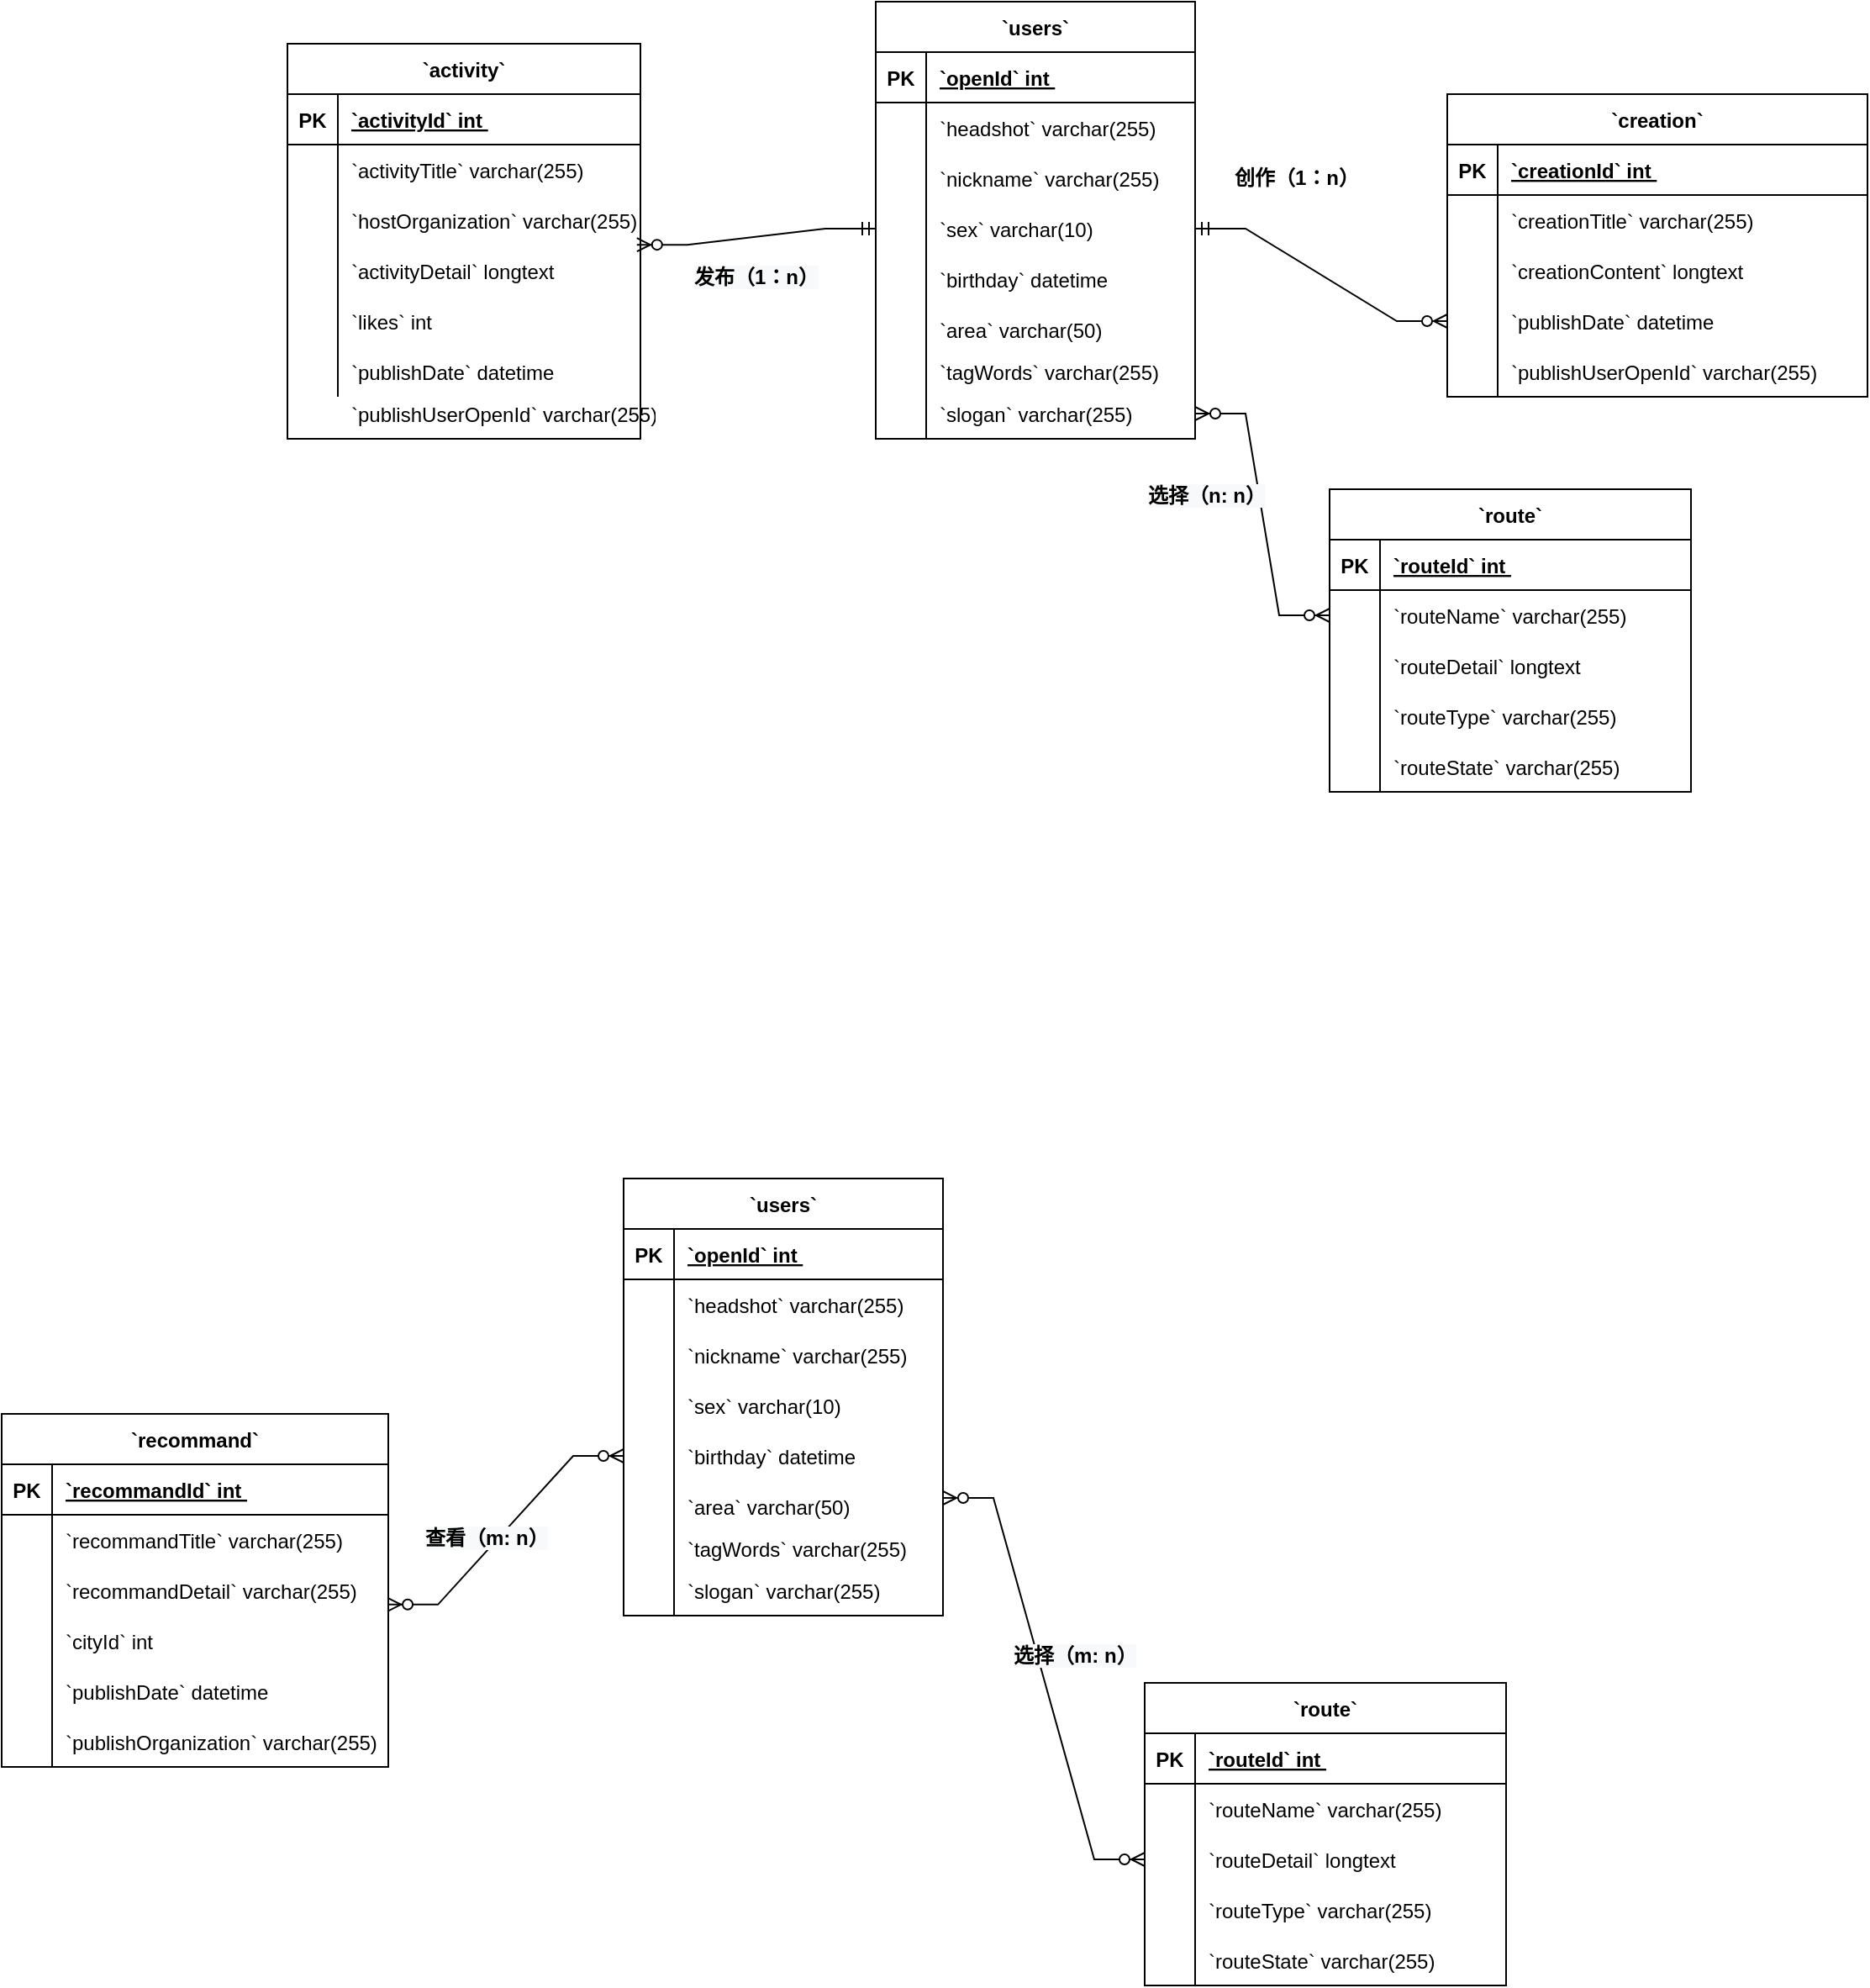 <mxfile version="20.5.1" type="github">
  <diagram id="R2lEEEUBdFMjLlhIrx00" name="Page-1">
    <mxGraphModel dx="2128" dy="579" grid="1" gridSize="10" guides="1" tooltips="1" connect="1" arrows="1" fold="1" page="1" pageScale="1" pageWidth="850" pageHeight="1100" math="0" shadow="0" extFonts="Permanent Marker^https://fonts.googleapis.com/css?family=Permanent+Marker">
      <root>
        <mxCell id="0" />
        <mxCell id="1" parent="0" />
        <mxCell id="EJQRQw9YelDtH3V-2thK-28" value="`users`" style="shape=table;startSize=30;container=1;collapsible=1;childLayout=tableLayout;fixedRows=1;rowLines=0;fontStyle=1;align=center;resizeLast=1;" parent="1" vertex="1">
          <mxGeometry x="90" y="200" width="190" height="260" as="geometry" />
        </mxCell>
        <mxCell id="EJQRQw9YelDtH3V-2thK-29" value="" style="shape=tableRow;horizontal=0;startSize=0;swimlaneHead=0;swimlaneBody=0;fillColor=none;collapsible=0;dropTarget=0;points=[[0,0.5],[1,0.5]];portConstraint=eastwest;top=0;left=0;right=0;bottom=1;" parent="EJQRQw9YelDtH3V-2thK-28" vertex="1">
          <mxGeometry y="30" width="190" height="30" as="geometry" />
        </mxCell>
        <mxCell id="EJQRQw9YelDtH3V-2thK-30" value="PK" style="shape=partialRectangle;overflow=hidden;connectable=0;fillColor=none;top=0;left=0;bottom=0;right=0;fontStyle=1;" parent="EJQRQw9YelDtH3V-2thK-29" vertex="1">
          <mxGeometry width="30" height="30" as="geometry">
            <mxRectangle width="30" height="30" as="alternateBounds" />
          </mxGeometry>
        </mxCell>
        <mxCell id="EJQRQw9YelDtH3V-2thK-31" value="`openId` int " style="shape=partialRectangle;overflow=hidden;connectable=0;fillColor=none;align=left;top=0;left=0;bottom=0;right=0;spacingLeft=6;fontStyle=5;" parent="EJQRQw9YelDtH3V-2thK-29" vertex="1">
          <mxGeometry x="30" width="160" height="30" as="geometry">
            <mxRectangle width="160" height="30" as="alternateBounds" />
          </mxGeometry>
        </mxCell>
        <mxCell id="EJQRQw9YelDtH3V-2thK-35" value="" style="shape=tableRow;horizontal=0;startSize=0;swimlaneHead=0;swimlaneBody=0;fillColor=none;collapsible=0;dropTarget=0;points=[[0,0.5],[1,0.5]];portConstraint=eastwest;top=0;left=0;right=0;bottom=0;" parent="EJQRQw9YelDtH3V-2thK-28" vertex="1">
          <mxGeometry y="60" width="190" height="30" as="geometry" />
        </mxCell>
        <mxCell id="EJQRQw9YelDtH3V-2thK-36" value="" style="shape=partialRectangle;overflow=hidden;connectable=0;fillColor=none;top=0;left=0;bottom=0;right=0;" parent="EJQRQw9YelDtH3V-2thK-35" vertex="1">
          <mxGeometry width="30" height="30" as="geometry">
            <mxRectangle width="30" height="30" as="alternateBounds" />
          </mxGeometry>
        </mxCell>
        <mxCell id="EJQRQw9YelDtH3V-2thK-37" value="`headshot` varchar(255) " style="shape=partialRectangle;overflow=hidden;connectable=0;fillColor=none;align=left;top=0;left=0;bottom=0;right=0;spacingLeft=6;" parent="EJQRQw9YelDtH3V-2thK-35" vertex="1">
          <mxGeometry x="30" width="160" height="30" as="geometry">
            <mxRectangle width="160" height="30" as="alternateBounds" />
          </mxGeometry>
        </mxCell>
        <mxCell id="EJQRQw9YelDtH3V-2thK-38" value="" style="shape=tableRow;horizontal=0;startSize=0;swimlaneHead=0;swimlaneBody=0;fillColor=none;collapsible=0;dropTarget=0;points=[[0,0.5],[1,0.5]];portConstraint=eastwest;top=0;left=0;right=0;bottom=0;" parent="EJQRQw9YelDtH3V-2thK-28" vertex="1">
          <mxGeometry y="90" width="190" height="30" as="geometry" />
        </mxCell>
        <mxCell id="EJQRQw9YelDtH3V-2thK-39" value="" style="shape=partialRectangle;overflow=hidden;connectable=0;fillColor=none;top=0;left=0;bottom=0;right=0;" parent="EJQRQw9YelDtH3V-2thK-38" vertex="1">
          <mxGeometry width="30" height="30" as="geometry">
            <mxRectangle width="30" height="30" as="alternateBounds" />
          </mxGeometry>
        </mxCell>
        <mxCell id="EJQRQw9YelDtH3V-2thK-40" value="`nickname` varchar(255) " style="shape=partialRectangle;overflow=hidden;connectable=0;fillColor=none;align=left;top=0;left=0;bottom=0;right=0;spacingLeft=6;" parent="EJQRQw9YelDtH3V-2thK-38" vertex="1">
          <mxGeometry x="30" width="160" height="30" as="geometry">
            <mxRectangle width="160" height="30" as="alternateBounds" />
          </mxGeometry>
        </mxCell>
        <mxCell id="EJQRQw9YelDtH3V-2thK-47" value="" style="shape=tableRow;horizontal=0;startSize=0;swimlaneHead=0;swimlaneBody=0;fillColor=none;collapsible=0;dropTarget=0;points=[[0,0.5],[1,0.5]];portConstraint=eastwest;top=0;left=0;right=0;bottom=0;" parent="EJQRQw9YelDtH3V-2thK-28" vertex="1">
          <mxGeometry y="120" width="190" height="30" as="geometry" />
        </mxCell>
        <mxCell id="EJQRQw9YelDtH3V-2thK-48" value="" style="shape=partialRectangle;overflow=hidden;connectable=0;fillColor=none;top=0;left=0;bottom=0;right=0;" parent="EJQRQw9YelDtH3V-2thK-47" vertex="1">
          <mxGeometry width="30" height="30" as="geometry">
            <mxRectangle width="30" height="30" as="alternateBounds" />
          </mxGeometry>
        </mxCell>
        <mxCell id="EJQRQw9YelDtH3V-2thK-49" value="`sex` varchar(10) " style="shape=partialRectangle;overflow=hidden;connectable=0;fillColor=none;align=left;top=0;left=0;bottom=0;right=0;spacingLeft=6;" parent="EJQRQw9YelDtH3V-2thK-47" vertex="1">
          <mxGeometry x="30" width="160" height="30" as="geometry">
            <mxRectangle width="160" height="30" as="alternateBounds" />
          </mxGeometry>
        </mxCell>
        <mxCell id="EJQRQw9YelDtH3V-2thK-53" value="" style="shape=tableRow;horizontal=0;startSize=0;swimlaneHead=0;swimlaneBody=0;fillColor=none;collapsible=0;dropTarget=0;points=[[0,0.5],[1,0.5]];portConstraint=eastwest;top=0;left=0;right=0;bottom=0;" parent="EJQRQw9YelDtH3V-2thK-28" vertex="1">
          <mxGeometry y="150" width="190" height="30" as="geometry" />
        </mxCell>
        <mxCell id="EJQRQw9YelDtH3V-2thK-54" value="" style="shape=partialRectangle;overflow=hidden;connectable=0;fillColor=none;top=0;left=0;bottom=0;right=0;" parent="EJQRQw9YelDtH3V-2thK-53" vertex="1">
          <mxGeometry width="30" height="30" as="geometry">
            <mxRectangle width="30" height="30" as="alternateBounds" />
          </mxGeometry>
        </mxCell>
        <mxCell id="EJQRQw9YelDtH3V-2thK-55" value="`birthday` datetime" style="shape=partialRectangle;overflow=hidden;connectable=0;fillColor=none;align=left;top=0;left=0;bottom=0;right=0;spacingLeft=6;" parent="EJQRQw9YelDtH3V-2thK-53" vertex="1">
          <mxGeometry x="30" width="160" height="30" as="geometry">
            <mxRectangle width="160" height="30" as="alternateBounds" />
          </mxGeometry>
        </mxCell>
        <mxCell id="EJQRQw9YelDtH3V-2thK-56" value="" style="shape=tableRow;horizontal=0;startSize=0;swimlaneHead=0;swimlaneBody=0;fillColor=none;collapsible=0;dropTarget=0;points=[[0,0.5],[1,0.5]];portConstraint=eastwest;top=0;left=0;right=0;bottom=0;" parent="EJQRQw9YelDtH3V-2thK-28" vertex="1">
          <mxGeometry y="180" width="190" height="30" as="geometry" />
        </mxCell>
        <mxCell id="EJQRQw9YelDtH3V-2thK-57" value="" style="shape=partialRectangle;overflow=hidden;connectable=0;fillColor=none;top=0;left=0;bottom=0;right=0;" parent="EJQRQw9YelDtH3V-2thK-56" vertex="1">
          <mxGeometry width="30" height="30" as="geometry">
            <mxRectangle width="30" height="30" as="alternateBounds" />
          </mxGeometry>
        </mxCell>
        <mxCell id="EJQRQw9YelDtH3V-2thK-58" value="`area` varchar(50) " style="shape=partialRectangle;overflow=hidden;connectable=0;fillColor=none;align=left;top=0;left=0;bottom=0;right=0;spacingLeft=6;" parent="EJQRQw9YelDtH3V-2thK-56" vertex="1">
          <mxGeometry x="30" width="160" height="30" as="geometry">
            <mxRectangle width="160" height="30" as="alternateBounds" />
          </mxGeometry>
        </mxCell>
        <mxCell id="EJQRQw9YelDtH3V-2thK-62" value="" style="shape=tableRow;horizontal=0;startSize=0;swimlaneHead=0;swimlaneBody=0;fillColor=none;collapsible=0;dropTarget=0;points=[[0,0.5],[1,0.5]];portConstraint=eastwest;top=0;left=0;right=0;bottom=0;" parent="EJQRQw9YelDtH3V-2thK-28" vertex="1">
          <mxGeometry y="210" width="190" height="20" as="geometry" />
        </mxCell>
        <mxCell id="EJQRQw9YelDtH3V-2thK-63" value="" style="shape=partialRectangle;overflow=hidden;connectable=0;fillColor=none;top=0;left=0;bottom=0;right=0;" parent="EJQRQw9YelDtH3V-2thK-62" vertex="1">
          <mxGeometry width="30" height="20" as="geometry">
            <mxRectangle width="30" height="20" as="alternateBounds" />
          </mxGeometry>
        </mxCell>
        <mxCell id="EJQRQw9YelDtH3V-2thK-64" value="`tagWords` varchar(255) " style="shape=partialRectangle;overflow=hidden;connectable=0;fillColor=none;align=left;top=0;left=0;bottom=0;right=0;spacingLeft=6;" parent="EJQRQw9YelDtH3V-2thK-62" vertex="1">
          <mxGeometry x="30" width="160" height="20" as="geometry">
            <mxRectangle width="160" height="20" as="alternateBounds" />
          </mxGeometry>
        </mxCell>
        <mxCell id="EJQRQw9YelDtH3V-2thK-65" value="" style="shape=tableRow;horizontal=0;startSize=0;swimlaneHead=0;swimlaneBody=0;fillColor=none;collapsible=0;dropTarget=0;points=[[0,0.5],[1,0.5]];portConstraint=eastwest;top=0;left=0;right=0;bottom=0;" parent="EJQRQw9YelDtH3V-2thK-28" vertex="1">
          <mxGeometry y="230" width="190" height="30" as="geometry" />
        </mxCell>
        <mxCell id="EJQRQw9YelDtH3V-2thK-66" value="" style="shape=partialRectangle;overflow=hidden;connectable=0;fillColor=none;top=0;left=0;bottom=0;right=0;" parent="EJQRQw9YelDtH3V-2thK-65" vertex="1">
          <mxGeometry width="30" height="30" as="geometry">
            <mxRectangle width="30" height="30" as="alternateBounds" />
          </mxGeometry>
        </mxCell>
        <mxCell id="EJQRQw9YelDtH3V-2thK-67" value="`slogan` varchar(255) " style="shape=partialRectangle;overflow=hidden;connectable=0;fillColor=none;align=left;top=0;left=0;bottom=0;right=0;spacingLeft=6;" parent="EJQRQw9YelDtH3V-2thK-65" vertex="1">
          <mxGeometry x="30" width="160" height="30" as="geometry">
            <mxRectangle width="160" height="30" as="alternateBounds" />
          </mxGeometry>
        </mxCell>
        <mxCell id="EJQRQw9YelDtH3V-2thK-80" value="`activity`" style="shape=table;startSize=30;container=1;collapsible=1;childLayout=tableLayout;fixedRows=1;rowLines=0;fontStyle=1;align=center;resizeLast=1;" parent="1" vertex="1">
          <mxGeometry x="-260" y="225" width="210" height="235" as="geometry" />
        </mxCell>
        <mxCell id="EJQRQw9YelDtH3V-2thK-81" value="" style="shape=tableRow;horizontal=0;startSize=0;swimlaneHead=0;swimlaneBody=0;fillColor=none;collapsible=0;dropTarget=0;points=[[0,0.5],[1,0.5]];portConstraint=eastwest;top=0;left=0;right=0;bottom=1;" parent="EJQRQw9YelDtH3V-2thK-80" vertex="1">
          <mxGeometry y="30" width="210" height="30" as="geometry" />
        </mxCell>
        <mxCell id="EJQRQw9YelDtH3V-2thK-82" value="PK" style="shape=partialRectangle;overflow=hidden;connectable=0;fillColor=none;top=0;left=0;bottom=0;right=0;fontStyle=1;" parent="EJQRQw9YelDtH3V-2thK-81" vertex="1">
          <mxGeometry width="30" height="30" as="geometry">
            <mxRectangle width="30" height="30" as="alternateBounds" />
          </mxGeometry>
        </mxCell>
        <mxCell id="EJQRQw9YelDtH3V-2thK-83" value="`activityId` int " style="shape=partialRectangle;overflow=hidden;connectable=0;fillColor=none;align=left;top=0;left=0;bottom=0;right=0;spacingLeft=6;fontStyle=5;" parent="EJQRQw9YelDtH3V-2thK-81" vertex="1">
          <mxGeometry x="30" width="180" height="30" as="geometry">
            <mxRectangle width="180" height="30" as="alternateBounds" />
          </mxGeometry>
        </mxCell>
        <mxCell id="EJQRQw9YelDtH3V-2thK-84" value="" style="shape=tableRow;horizontal=0;startSize=0;swimlaneHead=0;swimlaneBody=0;fillColor=none;collapsible=0;dropTarget=0;points=[[0,0.5],[1,0.5]];portConstraint=eastwest;top=0;left=0;right=0;bottom=0;" parent="EJQRQw9YelDtH3V-2thK-80" vertex="1">
          <mxGeometry y="60" width="210" height="30" as="geometry" />
        </mxCell>
        <mxCell id="EJQRQw9YelDtH3V-2thK-85" value="" style="shape=partialRectangle;overflow=hidden;connectable=0;fillColor=none;top=0;left=0;bottom=0;right=0;" parent="EJQRQw9YelDtH3V-2thK-84" vertex="1">
          <mxGeometry width="30" height="30" as="geometry">
            <mxRectangle width="30" height="30" as="alternateBounds" />
          </mxGeometry>
        </mxCell>
        <mxCell id="EJQRQw9YelDtH3V-2thK-86" value="`activityTitle` varchar(255) " style="shape=partialRectangle;overflow=hidden;connectable=0;fillColor=none;align=left;top=0;left=0;bottom=0;right=0;spacingLeft=6;" parent="EJQRQw9YelDtH3V-2thK-84" vertex="1">
          <mxGeometry x="30" width="180" height="30" as="geometry">
            <mxRectangle width="180" height="30" as="alternateBounds" />
          </mxGeometry>
        </mxCell>
        <mxCell id="EJQRQw9YelDtH3V-2thK-87" value="" style="shape=tableRow;horizontal=0;startSize=0;swimlaneHead=0;swimlaneBody=0;fillColor=none;collapsible=0;dropTarget=0;points=[[0,0.5],[1,0.5]];portConstraint=eastwest;top=0;left=0;right=0;bottom=0;" parent="EJQRQw9YelDtH3V-2thK-80" vertex="1">
          <mxGeometry y="90" width="210" height="30" as="geometry" />
        </mxCell>
        <mxCell id="EJQRQw9YelDtH3V-2thK-88" value="" style="shape=partialRectangle;overflow=hidden;connectable=0;fillColor=none;top=0;left=0;bottom=0;right=0;" parent="EJQRQw9YelDtH3V-2thK-87" vertex="1">
          <mxGeometry width="30" height="30" as="geometry">
            <mxRectangle width="30" height="30" as="alternateBounds" />
          </mxGeometry>
        </mxCell>
        <mxCell id="EJQRQw9YelDtH3V-2thK-89" value="`hostOrganization` varchar(255)  " style="shape=partialRectangle;overflow=hidden;connectable=0;fillColor=none;align=left;top=0;left=0;bottom=0;right=0;spacingLeft=6;" parent="EJQRQw9YelDtH3V-2thK-87" vertex="1">
          <mxGeometry x="30" width="180" height="30" as="geometry">
            <mxRectangle width="180" height="30" as="alternateBounds" />
          </mxGeometry>
        </mxCell>
        <mxCell id="EJQRQw9YelDtH3V-2thK-90" value="" style="shape=tableRow;horizontal=0;startSize=0;swimlaneHead=0;swimlaneBody=0;fillColor=none;collapsible=0;dropTarget=0;points=[[0,0.5],[1,0.5]];portConstraint=eastwest;top=0;left=0;right=0;bottom=0;" parent="EJQRQw9YelDtH3V-2thK-80" vertex="1">
          <mxGeometry y="120" width="210" height="30" as="geometry" />
        </mxCell>
        <mxCell id="EJQRQw9YelDtH3V-2thK-91" value="" style="shape=partialRectangle;overflow=hidden;connectable=0;fillColor=none;top=0;left=0;bottom=0;right=0;" parent="EJQRQw9YelDtH3V-2thK-90" vertex="1">
          <mxGeometry width="30" height="30" as="geometry">
            <mxRectangle width="30" height="30" as="alternateBounds" />
          </mxGeometry>
        </mxCell>
        <mxCell id="EJQRQw9YelDtH3V-2thK-92" value="`activityDetail` longtext " style="shape=partialRectangle;overflow=hidden;connectable=0;fillColor=none;align=left;top=0;left=0;bottom=0;right=0;spacingLeft=6;" parent="EJQRQw9YelDtH3V-2thK-90" vertex="1">
          <mxGeometry x="30" width="180" height="30" as="geometry">
            <mxRectangle width="180" height="30" as="alternateBounds" />
          </mxGeometry>
        </mxCell>
        <mxCell id="EJQRQw9YelDtH3V-2thK-93" value="" style="shape=tableRow;horizontal=0;startSize=0;swimlaneHead=0;swimlaneBody=0;fillColor=none;collapsible=0;dropTarget=0;points=[[0,0.5],[1,0.5]];portConstraint=eastwest;top=0;left=0;right=0;bottom=0;" parent="EJQRQw9YelDtH3V-2thK-80" vertex="1">
          <mxGeometry y="150" width="210" height="30" as="geometry" />
        </mxCell>
        <mxCell id="EJQRQw9YelDtH3V-2thK-94" value="" style="shape=partialRectangle;overflow=hidden;connectable=0;fillColor=none;top=0;left=0;bottom=0;right=0;" parent="EJQRQw9YelDtH3V-2thK-93" vertex="1">
          <mxGeometry width="30" height="30" as="geometry">
            <mxRectangle width="30" height="30" as="alternateBounds" />
          </mxGeometry>
        </mxCell>
        <mxCell id="EJQRQw9YelDtH3V-2thK-95" value="`likes` int " style="shape=partialRectangle;overflow=hidden;connectable=0;fillColor=none;align=left;top=0;left=0;bottom=0;right=0;spacingLeft=6;" parent="EJQRQw9YelDtH3V-2thK-93" vertex="1">
          <mxGeometry x="30" width="180" height="30" as="geometry">
            <mxRectangle width="180" height="30" as="alternateBounds" />
          </mxGeometry>
        </mxCell>
        <mxCell id="EJQRQw9YelDtH3V-2thK-96" value="" style="shape=tableRow;horizontal=0;startSize=0;swimlaneHead=0;swimlaneBody=0;fillColor=none;collapsible=0;dropTarget=0;points=[[0,0.5],[1,0.5]];portConstraint=eastwest;top=0;left=0;right=0;bottom=0;" parent="EJQRQw9YelDtH3V-2thK-80" vertex="1">
          <mxGeometry y="180" width="210" height="30" as="geometry" />
        </mxCell>
        <mxCell id="EJQRQw9YelDtH3V-2thK-97" value="" style="shape=partialRectangle;overflow=hidden;connectable=0;fillColor=none;top=0;left=0;bottom=0;right=0;" parent="EJQRQw9YelDtH3V-2thK-96" vertex="1">
          <mxGeometry width="30" height="30" as="geometry">
            <mxRectangle width="30" height="30" as="alternateBounds" />
          </mxGeometry>
        </mxCell>
        <mxCell id="EJQRQw9YelDtH3V-2thK-98" value="`publishDate` datetime " style="shape=partialRectangle;overflow=hidden;connectable=0;fillColor=none;align=left;top=0;left=0;bottom=0;right=0;spacingLeft=6;" parent="EJQRQw9YelDtH3V-2thK-96" vertex="1">
          <mxGeometry x="30" width="180" height="30" as="geometry">
            <mxRectangle width="180" height="30" as="alternateBounds" />
          </mxGeometry>
        </mxCell>
        <mxCell id="EJQRQw9YelDtH3V-2thK-109" value="`creation`" style="shape=table;startSize=30;container=1;collapsible=1;childLayout=tableLayout;fixedRows=1;rowLines=0;fontStyle=1;align=center;resizeLast=1;" parent="1" vertex="1">
          <mxGeometry x="430" y="255" width="250" height="180" as="geometry" />
        </mxCell>
        <mxCell id="EJQRQw9YelDtH3V-2thK-110" value="" style="shape=tableRow;horizontal=0;startSize=0;swimlaneHead=0;swimlaneBody=0;fillColor=none;collapsible=0;dropTarget=0;points=[[0,0.5],[1,0.5]];portConstraint=eastwest;top=0;left=0;right=0;bottom=1;" parent="EJQRQw9YelDtH3V-2thK-109" vertex="1">
          <mxGeometry y="30" width="250" height="30" as="geometry" />
        </mxCell>
        <mxCell id="EJQRQw9YelDtH3V-2thK-111" value="PK" style="shape=partialRectangle;overflow=hidden;connectable=0;fillColor=none;top=0;left=0;bottom=0;right=0;fontStyle=1;" parent="EJQRQw9YelDtH3V-2thK-110" vertex="1">
          <mxGeometry width="30" height="30" as="geometry">
            <mxRectangle width="30" height="30" as="alternateBounds" />
          </mxGeometry>
        </mxCell>
        <mxCell id="EJQRQw9YelDtH3V-2thK-112" value="`creationId` int " style="shape=partialRectangle;overflow=hidden;connectable=0;fillColor=none;align=left;top=0;left=0;bottom=0;right=0;spacingLeft=6;fontStyle=5;" parent="EJQRQw9YelDtH3V-2thK-110" vertex="1">
          <mxGeometry x="30" width="220" height="30" as="geometry">
            <mxRectangle width="220" height="30" as="alternateBounds" />
          </mxGeometry>
        </mxCell>
        <mxCell id="EJQRQw9YelDtH3V-2thK-113" value="" style="shape=tableRow;horizontal=0;startSize=0;swimlaneHead=0;swimlaneBody=0;fillColor=none;collapsible=0;dropTarget=0;points=[[0,0.5],[1,0.5]];portConstraint=eastwest;top=0;left=0;right=0;bottom=0;" parent="EJQRQw9YelDtH3V-2thK-109" vertex="1">
          <mxGeometry y="60" width="250" height="30" as="geometry" />
        </mxCell>
        <mxCell id="EJQRQw9YelDtH3V-2thK-114" value="" style="shape=partialRectangle;overflow=hidden;connectable=0;fillColor=none;top=0;left=0;bottom=0;right=0;" parent="EJQRQw9YelDtH3V-2thK-113" vertex="1">
          <mxGeometry width="30" height="30" as="geometry">
            <mxRectangle width="30" height="30" as="alternateBounds" />
          </mxGeometry>
        </mxCell>
        <mxCell id="EJQRQw9YelDtH3V-2thK-115" value="`creationTitle` varchar(255) " style="shape=partialRectangle;overflow=hidden;connectable=0;fillColor=none;align=left;top=0;left=0;bottom=0;right=0;spacingLeft=6;" parent="EJQRQw9YelDtH3V-2thK-113" vertex="1">
          <mxGeometry x="30" width="220" height="30" as="geometry">
            <mxRectangle width="220" height="30" as="alternateBounds" />
          </mxGeometry>
        </mxCell>
        <mxCell id="EJQRQw9YelDtH3V-2thK-116" value="" style="shape=tableRow;horizontal=0;startSize=0;swimlaneHead=0;swimlaneBody=0;fillColor=none;collapsible=0;dropTarget=0;points=[[0,0.5],[1,0.5]];portConstraint=eastwest;top=0;left=0;right=0;bottom=0;" parent="EJQRQw9YelDtH3V-2thK-109" vertex="1">
          <mxGeometry y="90" width="250" height="30" as="geometry" />
        </mxCell>
        <mxCell id="EJQRQw9YelDtH3V-2thK-117" value="" style="shape=partialRectangle;overflow=hidden;connectable=0;fillColor=none;top=0;left=0;bottom=0;right=0;" parent="EJQRQw9YelDtH3V-2thK-116" vertex="1">
          <mxGeometry width="30" height="30" as="geometry">
            <mxRectangle width="30" height="30" as="alternateBounds" />
          </mxGeometry>
        </mxCell>
        <mxCell id="EJQRQw9YelDtH3V-2thK-118" value="`creationContent` longtext " style="shape=partialRectangle;overflow=hidden;connectable=0;fillColor=none;align=left;top=0;left=0;bottom=0;right=0;spacingLeft=6;" parent="EJQRQw9YelDtH3V-2thK-116" vertex="1">
          <mxGeometry x="30" width="220" height="30" as="geometry">
            <mxRectangle width="220" height="30" as="alternateBounds" />
          </mxGeometry>
        </mxCell>
        <mxCell id="EJQRQw9YelDtH3V-2thK-119" value="" style="shape=tableRow;horizontal=0;startSize=0;swimlaneHead=0;swimlaneBody=0;fillColor=none;collapsible=0;dropTarget=0;points=[[0,0.5],[1,0.5]];portConstraint=eastwest;top=0;left=0;right=0;bottom=0;" parent="EJQRQw9YelDtH3V-2thK-109" vertex="1">
          <mxGeometry y="120" width="250" height="30" as="geometry" />
        </mxCell>
        <mxCell id="EJQRQw9YelDtH3V-2thK-120" value="" style="shape=partialRectangle;overflow=hidden;connectable=0;fillColor=none;top=0;left=0;bottom=0;right=0;" parent="EJQRQw9YelDtH3V-2thK-119" vertex="1">
          <mxGeometry width="30" height="30" as="geometry">
            <mxRectangle width="30" height="30" as="alternateBounds" />
          </mxGeometry>
        </mxCell>
        <mxCell id="EJQRQw9YelDtH3V-2thK-121" value="`publishDate` datetime " style="shape=partialRectangle;overflow=hidden;connectable=0;fillColor=none;align=left;top=0;left=0;bottom=0;right=0;spacingLeft=6;" parent="EJQRQw9YelDtH3V-2thK-119" vertex="1">
          <mxGeometry x="30" width="220" height="30" as="geometry">
            <mxRectangle width="220" height="30" as="alternateBounds" />
          </mxGeometry>
        </mxCell>
        <mxCell id="EJQRQw9YelDtH3V-2thK-122" value="" style="shape=tableRow;horizontal=0;startSize=0;swimlaneHead=0;swimlaneBody=0;fillColor=none;collapsible=0;dropTarget=0;points=[[0,0.5],[1,0.5]];portConstraint=eastwest;top=0;left=0;right=0;bottom=0;" parent="EJQRQw9YelDtH3V-2thK-109" vertex="1">
          <mxGeometry y="150" width="250" height="30" as="geometry" />
        </mxCell>
        <mxCell id="EJQRQw9YelDtH3V-2thK-123" value="" style="shape=partialRectangle;overflow=hidden;connectable=0;fillColor=none;top=0;left=0;bottom=0;right=0;" parent="EJQRQw9YelDtH3V-2thK-122" vertex="1">
          <mxGeometry width="30" height="30" as="geometry">
            <mxRectangle width="30" height="30" as="alternateBounds" />
          </mxGeometry>
        </mxCell>
        <mxCell id="EJQRQw9YelDtH3V-2thK-124" value="`publishUserOpenId` varchar(255) " style="shape=partialRectangle;overflow=hidden;connectable=0;fillColor=none;align=left;top=0;left=0;bottom=0;right=0;spacingLeft=6;" parent="EJQRQw9YelDtH3V-2thK-122" vertex="1">
          <mxGeometry x="30" width="220" height="30" as="geometry">
            <mxRectangle width="220" height="30" as="alternateBounds" />
          </mxGeometry>
        </mxCell>
        <mxCell id="EJQRQw9YelDtH3V-2thK-168" value="`route`" style="shape=table;startSize=30;container=1;collapsible=1;childLayout=tableLayout;fixedRows=1;rowLines=0;fontStyle=1;align=center;resizeLast=1;" parent="1" vertex="1">
          <mxGeometry x="360" y="490" width="215" height="180" as="geometry" />
        </mxCell>
        <mxCell id="EJQRQw9YelDtH3V-2thK-169" value="" style="shape=tableRow;horizontal=0;startSize=0;swimlaneHead=0;swimlaneBody=0;fillColor=none;collapsible=0;dropTarget=0;points=[[0,0.5],[1,0.5]];portConstraint=eastwest;top=0;left=0;right=0;bottom=1;" parent="EJQRQw9YelDtH3V-2thK-168" vertex="1">
          <mxGeometry y="30" width="215" height="30" as="geometry" />
        </mxCell>
        <mxCell id="EJQRQw9YelDtH3V-2thK-170" value="PK" style="shape=partialRectangle;overflow=hidden;connectable=0;fillColor=none;top=0;left=0;bottom=0;right=0;fontStyle=1;" parent="EJQRQw9YelDtH3V-2thK-169" vertex="1">
          <mxGeometry width="30" height="30" as="geometry">
            <mxRectangle width="30" height="30" as="alternateBounds" />
          </mxGeometry>
        </mxCell>
        <mxCell id="EJQRQw9YelDtH3V-2thK-171" value="`routeId` int " style="shape=partialRectangle;overflow=hidden;connectable=0;fillColor=none;align=left;top=0;left=0;bottom=0;right=0;spacingLeft=6;fontStyle=5;" parent="EJQRQw9YelDtH3V-2thK-169" vertex="1">
          <mxGeometry x="30" width="185" height="30" as="geometry">
            <mxRectangle width="185" height="30" as="alternateBounds" />
          </mxGeometry>
        </mxCell>
        <mxCell id="EJQRQw9YelDtH3V-2thK-172" value="" style="shape=tableRow;horizontal=0;startSize=0;swimlaneHead=0;swimlaneBody=0;fillColor=none;collapsible=0;dropTarget=0;points=[[0,0.5],[1,0.5]];portConstraint=eastwest;top=0;left=0;right=0;bottom=0;" parent="EJQRQw9YelDtH3V-2thK-168" vertex="1">
          <mxGeometry y="60" width="215" height="30" as="geometry" />
        </mxCell>
        <mxCell id="EJQRQw9YelDtH3V-2thK-173" value="" style="shape=partialRectangle;overflow=hidden;connectable=0;fillColor=none;top=0;left=0;bottom=0;right=0;" parent="EJQRQw9YelDtH3V-2thK-172" vertex="1">
          <mxGeometry width="30" height="30" as="geometry">
            <mxRectangle width="30" height="30" as="alternateBounds" />
          </mxGeometry>
        </mxCell>
        <mxCell id="EJQRQw9YelDtH3V-2thK-174" value="`routeName` varchar(255) " style="shape=partialRectangle;overflow=hidden;connectable=0;fillColor=none;align=left;top=0;left=0;bottom=0;right=0;spacingLeft=6;" parent="EJQRQw9YelDtH3V-2thK-172" vertex="1">
          <mxGeometry x="30" width="185" height="30" as="geometry">
            <mxRectangle width="185" height="30" as="alternateBounds" />
          </mxGeometry>
        </mxCell>
        <mxCell id="EJQRQw9YelDtH3V-2thK-175" value="" style="shape=tableRow;horizontal=0;startSize=0;swimlaneHead=0;swimlaneBody=0;fillColor=none;collapsible=0;dropTarget=0;points=[[0,0.5],[1,0.5]];portConstraint=eastwest;top=0;left=0;right=0;bottom=0;" parent="EJQRQw9YelDtH3V-2thK-168" vertex="1">
          <mxGeometry y="90" width="215" height="30" as="geometry" />
        </mxCell>
        <mxCell id="EJQRQw9YelDtH3V-2thK-176" value="" style="shape=partialRectangle;overflow=hidden;connectable=0;fillColor=none;top=0;left=0;bottom=0;right=0;" parent="EJQRQw9YelDtH3V-2thK-175" vertex="1">
          <mxGeometry width="30" height="30" as="geometry">
            <mxRectangle width="30" height="30" as="alternateBounds" />
          </mxGeometry>
        </mxCell>
        <mxCell id="EJQRQw9YelDtH3V-2thK-177" value="`routeDetail` longtext " style="shape=partialRectangle;overflow=hidden;connectable=0;fillColor=none;align=left;top=0;left=0;bottom=0;right=0;spacingLeft=6;" parent="EJQRQw9YelDtH3V-2thK-175" vertex="1">
          <mxGeometry x="30" width="185" height="30" as="geometry">
            <mxRectangle width="185" height="30" as="alternateBounds" />
          </mxGeometry>
        </mxCell>
        <mxCell id="EJQRQw9YelDtH3V-2thK-178" value="" style="shape=tableRow;horizontal=0;startSize=0;swimlaneHead=0;swimlaneBody=0;fillColor=none;collapsible=0;dropTarget=0;points=[[0,0.5],[1,0.5]];portConstraint=eastwest;top=0;left=0;right=0;bottom=0;" parent="EJQRQw9YelDtH3V-2thK-168" vertex="1">
          <mxGeometry y="120" width="215" height="30" as="geometry" />
        </mxCell>
        <mxCell id="EJQRQw9YelDtH3V-2thK-179" value="" style="shape=partialRectangle;overflow=hidden;connectable=0;fillColor=none;top=0;left=0;bottom=0;right=0;" parent="EJQRQw9YelDtH3V-2thK-178" vertex="1">
          <mxGeometry width="30" height="30" as="geometry">
            <mxRectangle width="30" height="30" as="alternateBounds" />
          </mxGeometry>
        </mxCell>
        <mxCell id="EJQRQw9YelDtH3V-2thK-180" value="`routeType` varchar(255) " style="shape=partialRectangle;overflow=hidden;connectable=0;fillColor=none;align=left;top=0;left=0;bottom=0;right=0;spacingLeft=6;" parent="EJQRQw9YelDtH3V-2thK-178" vertex="1">
          <mxGeometry x="30" width="185" height="30" as="geometry">
            <mxRectangle width="185" height="30" as="alternateBounds" />
          </mxGeometry>
        </mxCell>
        <mxCell id="EJQRQw9YelDtH3V-2thK-181" value="" style="shape=tableRow;horizontal=0;startSize=0;swimlaneHead=0;swimlaneBody=0;fillColor=none;collapsible=0;dropTarget=0;points=[[0,0.5],[1,0.5]];portConstraint=eastwest;top=0;left=0;right=0;bottom=0;" parent="EJQRQw9YelDtH3V-2thK-168" vertex="1">
          <mxGeometry y="150" width="215" height="30" as="geometry" />
        </mxCell>
        <mxCell id="EJQRQw9YelDtH3V-2thK-182" value="" style="shape=partialRectangle;overflow=hidden;connectable=0;fillColor=none;top=0;left=0;bottom=0;right=0;" parent="EJQRQw9YelDtH3V-2thK-181" vertex="1">
          <mxGeometry width="30" height="30" as="geometry">
            <mxRectangle width="30" height="30" as="alternateBounds" />
          </mxGeometry>
        </mxCell>
        <mxCell id="EJQRQw9YelDtH3V-2thK-183" value="`routeState` varchar(255) " style="shape=partialRectangle;overflow=hidden;connectable=0;fillColor=none;align=left;top=0;left=0;bottom=0;right=0;spacingLeft=6;" parent="EJQRQw9YelDtH3V-2thK-181" vertex="1">
          <mxGeometry x="30" width="185" height="30" as="geometry">
            <mxRectangle width="185" height="30" as="alternateBounds" />
          </mxGeometry>
        </mxCell>
        <mxCell id="5vhXJ_hUAI4i19bsjO4G-4" value="" style="edgeStyle=entityRelationEdgeStyle;fontSize=12;html=1;endArrow=ERzeroToMany;startArrow=ERmandOne;rounded=0;exitX=1;exitY=0.5;exitDx=0;exitDy=0;" parent="1" source="EJQRQw9YelDtH3V-2thK-47" edge="1">
          <mxGeometry width="100" height="100" relative="1" as="geometry">
            <mxPoint x="270" y="550" as="sourcePoint" />
            <mxPoint x="430" y="390" as="targetPoint" />
          </mxGeometry>
        </mxCell>
        <mxCell id="5vhXJ_hUAI4i19bsjO4G-8" value="" style="edgeStyle=entityRelationEdgeStyle;fontSize=12;html=1;endArrow=ERzeroToMany;startArrow=ERmandOne;rounded=0;exitX=0;exitY=0.5;exitDx=0;exitDy=0;entryX=0.99;entryY=-0.014;entryDx=0;entryDy=0;entryPerimeter=0;" parent="1" source="EJQRQw9YelDtH3V-2thK-47" target="EJQRQw9YelDtH3V-2thK-90" edge="1">
          <mxGeometry width="100" height="100" relative="1" as="geometry">
            <mxPoint x="40" y="540" as="sourcePoint" />
            <mxPoint x="140" y="440" as="targetPoint" />
          </mxGeometry>
        </mxCell>
        <mxCell id="5vhXJ_hUAI4i19bsjO4G-11" value="" style="edgeStyle=entityRelationEdgeStyle;fontSize=12;html=1;endArrow=ERzeroToMany;endFill=1;startArrow=ERzeroToMany;rounded=0;entryX=0;entryY=0.5;entryDx=0;entryDy=0;" parent="1" source="EJQRQw9YelDtH3V-2thK-65" target="EJQRQw9YelDtH3V-2thK-172" edge="1">
          <mxGeometry width="100" height="100" relative="1" as="geometry">
            <mxPoint x="40" y="540" as="sourcePoint" />
            <mxPoint x="510" y="550" as="targetPoint" />
          </mxGeometry>
        </mxCell>
        <mxCell id="5vhXJ_hUAI4i19bsjO4G-12" value="&lt;b&gt;创作（1：n）&lt;/b&gt;" style="text;html=1;resizable=0;autosize=1;align=center;verticalAlign=middle;points=[];fillColor=none;strokeColor=none;rounded=0;" parent="1" vertex="1">
          <mxGeometry x="290" y="290" width="100" height="30" as="geometry" />
        </mxCell>
        <mxCell id="5vhXJ_hUAI4i19bsjO4G-13" value="&lt;b style=&quot;color: rgb(0, 0, 0); font-family: Helvetica; font-size: 12px; font-style: normal; font-variant-ligatures: normal; font-variant-caps: normal; letter-spacing: normal; orphans: 2; text-align: center; text-indent: 0px; text-transform: none; widows: 2; word-spacing: 0px; -webkit-text-stroke-width: 0px; background-color: rgb(248, 249, 250); text-decoration-thickness: initial; text-decoration-style: initial; text-decoration-color: initial;&quot;&gt;发布（1：n）&lt;/b&gt;" style="text;whiteSpace=wrap;html=1;" parent="1" vertex="1">
          <mxGeometry x="-20" y="350" width="110" height="40" as="geometry" />
        </mxCell>
        <mxCell id="5vhXJ_hUAI4i19bsjO4G-14" value="&lt;b style=&quot;color: rgb(0, 0, 0); font-family: Helvetica; font-size: 12px; font-style: normal; font-variant-ligatures: normal; font-variant-caps: normal; letter-spacing: normal; orphans: 2; text-align: center; text-indent: 0px; text-transform: none; widows: 2; word-spacing: 0px; -webkit-text-stroke-width: 0px; background-color: rgb(248, 249, 250); text-decoration-thickness: initial; text-decoration-style: initial; text-decoration-color: initial;&quot;&gt;选择（n: n）&lt;/b&gt;" style="text;whiteSpace=wrap;html=1;" parent="1" vertex="1">
          <mxGeometry x="250" y="480" width="110" height="40" as="geometry" />
        </mxCell>
        <mxCell id="5vhXJ_hUAI4i19bsjO4G-15" value="" style="shape=tableRow;horizontal=0;startSize=0;swimlaneHead=0;swimlaneBody=0;fillColor=none;collapsible=0;dropTarget=0;points=[[0,0.5],[1,0.5]];portConstraint=eastwest;top=0;left=0;right=0;bottom=0;" parent="1" vertex="1">
          <mxGeometry x="-260" y="430" width="220" height="30" as="geometry" />
        </mxCell>
        <mxCell id="5vhXJ_hUAI4i19bsjO4G-16" value="" style="shape=partialRectangle;overflow=hidden;connectable=0;fillColor=none;top=0;left=0;bottom=0;right=0;" parent="5vhXJ_hUAI4i19bsjO4G-15" vertex="1">
          <mxGeometry width="30" height="30" as="geometry">
            <mxRectangle width="30" height="30" as="alternateBounds" />
          </mxGeometry>
        </mxCell>
        <mxCell id="5vhXJ_hUAI4i19bsjO4G-17" value="`publishUserOpenId` varchar(255) " style="shape=partialRectangle;overflow=hidden;connectable=0;fillColor=none;align=left;top=0;left=0;bottom=0;right=0;spacingLeft=6;" parent="5vhXJ_hUAI4i19bsjO4G-15" vertex="1">
          <mxGeometry x="30" width="190" height="30" as="geometry">
            <mxRectangle width="180" height="30" as="alternateBounds" />
          </mxGeometry>
        </mxCell>
        <mxCell id="VN13DPU1WQSSt-Xc4Pc9-1" value="`users`" style="shape=table;startSize=30;container=1;collapsible=1;childLayout=tableLayout;fixedRows=1;rowLines=0;fontStyle=1;align=center;resizeLast=1;" vertex="1" parent="1">
          <mxGeometry x="-60" y="900" width="190" height="260" as="geometry" />
        </mxCell>
        <mxCell id="VN13DPU1WQSSt-Xc4Pc9-2" value="" style="shape=tableRow;horizontal=0;startSize=0;swimlaneHead=0;swimlaneBody=0;fillColor=none;collapsible=0;dropTarget=0;points=[[0,0.5],[1,0.5]];portConstraint=eastwest;top=0;left=0;right=0;bottom=1;" vertex="1" parent="VN13DPU1WQSSt-Xc4Pc9-1">
          <mxGeometry y="30" width="190" height="30" as="geometry" />
        </mxCell>
        <mxCell id="VN13DPU1WQSSt-Xc4Pc9-3" value="PK" style="shape=partialRectangle;overflow=hidden;connectable=0;fillColor=none;top=0;left=0;bottom=0;right=0;fontStyle=1;" vertex="1" parent="VN13DPU1WQSSt-Xc4Pc9-2">
          <mxGeometry width="30" height="30" as="geometry">
            <mxRectangle width="30" height="30" as="alternateBounds" />
          </mxGeometry>
        </mxCell>
        <mxCell id="VN13DPU1WQSSt-Xc4Pc9-4" value="`openId` int " style="shape=partialRectangle;overflow=hidden;connectable=0;fillColor=none;align=left;top=0;left=0;bottom=0;right=0;spacingLeft=6;fontStyle=5;" vertex="1" parent="VN13DPU1WQSSt-Xc4Pc9-2">
          <mxGeometry x="30" width="160" height="30" as="geometry">
            <mxRectangle width="160" height="30" as="alternateBounds" />
          </mxGeometry>
        </mxCell>
        <mxCell id="VN13DPU1WQSSt-Xc4Pc9-5" value="" style="shape=tableRow;horizontal=0;startSize=0;swimlaneHead=0;swimlaneBody=0;fillColor=none;collapsible=0;dropTarget=0;points=[[0,0.5],[1,0.5]];portConstraint=eastwest;top=0;left=0;right=0;bottom=0;" vertex="1" parent="VN13DPU1WQSSt-Xc4Pc9-1">
          <mxGeometry y="60" width="190" height="30" as="geometry" />
        </mxCell>
        <mxCell id="VN13DPU1WQSSt-Xc4Pc9-6" value="" style="shape=partialRectangle;overflow=hidden;connectable=0;fillColor=none;top=0;left=0;bottom=0;right=0;" vertex="1" parent="VN13DPU1WQSSt-Xc4Pc9-5">
          <mxGeometry width="30" height="30" as="geometry">
            <mxRectangle width="30" height="30" as="alternateBounds" />
          </mxGeometry>
        </mxCell>
        <mxCell id="VN13DPU1WQSSt-Xc4Pc9-7" value="`headshot` varchar(255) " style="shape=partialRectangle;overflow=hidden;connectable=0;fillColor=none;align=left;top=0;left=0;bottom=0;right=0;spacingLeft=6;" vertex="1" parent="VN13DPU1WQSSt-Xc4Pc9-5">
          <mxGeometry x="30" width="160" height="30" as="geometry">
            <mxRectangle width="160" height="30" as="alternateBounds" />
          </mxGeometry>
        </mxCell>
        <mxCell id="VN13DPU1WQSSt-Xc4Pc9-8" value="" style="shape=tableRow;horizontal=0;startSize=0;swimlaneHead=0;swimlaneBody=0;fillColor=none;collapsible=0;dropTarget=0;points=[[0,0.5],[1,0.5]];portConstraint=eastwest;top=0;left=0;right=0;bottom=0;" vertex="1" parent="VN13DPU1WQSSt-Xc4Pc9-1">
          <mxGeometry y="90" width="190" height="30" as="geometry" />
        </mxCell>
        <mxCell id="VN13DPU1WQSSt-Xc4Pc9-9" value="" style="shape=partialRectangle;overflow=hidden;connectable=0;fillColor=none;top=0;left=0;bottom=0;right=0;" vertex="1" parent="VN13DPU1WQSSt-Xc4Pc9-8">
          <mxGeometry width="30" height="30" as="geometry">
            <mxRectangle width="30" height="30" as="alternateBounds" />
          </mxGeometry>
        </mxCell>
        <mxCell id="VN13DPU1WQSSt-Xc4Pc9-10" value="`nickname` varchar(255) " style="shape=partialRectangle;overflow=hidden;connectable=0;fillColor=none;align=left;top=0;left=0;bottom=0;right=0;spacingLeft=6;" vertex="1" parent="VN13DPU1WQSSt-Xc4Pc9-8">
          <mxGeometry x="30" width="160" height="30" as="geometry">
            <mxRectangle width="160" height="30" as="alternateBounds" />
          </mxGeometry>
        </mxCell>
        <mxCell id="VN13DPU1WQSSt-Xc4Pc9-11" value="" style="shape=tableRow;horizontal=0;startSize=0;swimlaneHead=0;swimlaneBody=0;fillColor=none;collapsible=0;dropTarget=0;points=[[0,0.5],[1,0.5]];portConstraint=eastwest;top=0;left=0;right=0;bottom=0;" vertex="1" parent="VN13DPU1WQSSt-Xc4Pc9-1">
          <mxGeometry y="120" width="190" height="30" as="geometry" />
        </mxCell>
        <mxCell id="VN13DPU1WQSSt-Xc4Pc9-12" value="" style="shape=partialRectangle;overflow=hidden;connectable=0;fillColor=none;top=0;left=0;bottom=0;right=0;" vertex="1" parent="VN13DPU1WQSSt-Xc4Pc9-11">
          <mxGeometry width="30" height="30" as="geometry">
            <mxRectangle width="30" height="30" as="alternateBounds" />
          </mxGeometry>
        </mxCell>
        <mxCell id="VN13DPU1WQSSt-Xc4Pc9-13" value="`sex` varchar(10) " style="shape=partialRectangle;overflow=hidden;connectable=0;fillColor=none;align=left;top=0;left=0;bottom=0;right=0;spacingLeft=6;" vertex="1" parent="VN13DPU1WQSSt-Xc4Pc9-11">
          <mxGeometry x="30" width="160" height="30" as="geometry">
            <mxRectangle width="160" height="30" as="alternateBounds" />
          </mxGeometry>
        </mxCell>
        <mxCell id="VN13DPU1WQSSt-Xc4Pc9-14" value="" style="shape=tableRow;horizontal=0;startSize=0;swimlaneHead=0;swimlaneBody=0;fillColor=none;collapsible=0;dropTarget=0;points=[[0,0.5],[1,0.5]];portConstraint=eastwest;top=0;left=0;right=0;bottom=0;" vertex="1" parent="VN13DPU1WQSSt-Xc4Pc9-1">
          <mxGeometry y="150" width="190" height="30" as="geometry" />
        </mxCell>
        <mxCell id="VN13DPU1WQSSt-Xc4Pc9-15" value="" style="shape=partialRectangle;overflow=hidden;connectable=0;fillColor=none;top=0;left=0;bottom=0;right=0;" vertex="1" parent="VN13DPU1WQSSt-Xc4Pc9-14">
          <mxGeometry width="30" height="30" as="geometry">
            <mxRectangle width="30" height="30" as="alternateBounds" />
          </mxGeometry>
        </mxCell>
        <mxCell id="VN13DPU1WQSSt-Xc4Pc9-16" value="`birthday` datetime" style="shape=partialRectangle;overflow=hidden;connectable=0;fillColor=none;align=left;top=0;left=0;bottom=0;right=0;spacingLeft=6;" vertex="1" parent="VN13DPU1WQSSt-Xc4Pc9-14">
          <mxGeometry x="30" width="160" height="30" as="geometry">
            <mxRectangle width="160" height="30" as="alternateBounds" />
          </mxGeometry>
        </mxCell>
        <mxCell id="VN13DPU1WQSSt-Xc4Pc9-17" value="" style="shape=tableRow;horizontal=0;startSize=0;swimlaneHead=0;swimlaneBody=0;fillColor=none;collapsible=0;dropTarget=0;points=[[0,0.5],[1,0.5]];portConstraint=eastwest;top=0;left=0;right=0;bottom=0;" vertex="1" parent="VN13DPU1WQSSt-Xc4Pc9-1">
          <mxGeometry y="180" width="190" height="30" as="geometry" />
        </mxCell>
        <mxCell id="VN13DPU1WQSSt-Xc4Pc9-18" value="" style="shape=partialRectangle;overflow=hidden;connectable=0;fillColor=none;top=0;left=0;bottom=0;right=0;" vertex="1" parent="VN13DPU1WQSSt-Xc4Pc9-17">
          <mxGeometry width="30" height="30" as="geometry">
            <mxRectangle width="30" height="30" as="alternateBounds" />
          </mxGeometry>
        </mxCell>
        <mxCell id="VN13DPU1WQSSt-Xc4Pc9-19" value="`area` varchar(50) " style="shape=partialRectangle;overflow=hidden;connectable=0;fillColor=none;align=left;top=0;left=0;bottom=0;right=0;spacingLeft=6;" vertex="1" parent="VN13DPU1WQSSt-Xc4Pc9-17">
          <mxGeometry x="30" width="160" height="30" as="geometry">
            <mxRectangle width="160" height="30" as="alternateBounds" />
          </mxGeometry>
        </mxCell>
        <mxCell id="VN13DPU1WQSSt-Xc4Pc9-20" value="" style="shape=tableRow;horizontal=0;startSize=0;swimlaneHead=0;swimlaneBody=0;fillColor=none;collapsible=0;dropTarget=0;points=[[0,0.5],[1,0.5]];portConstraint=eastwest;top=0;left=0;right=0;bottom=0;" vertex="1" parent="VN13DPU1WQSSt-Xc4Pc9-1">
          <mxGeometry y="210" width="190" height="20" as="geometry" />
        </mxCell>
        <mxCell id="VN13DPU1WQSSt-Xc4Pc9-21" value="" style="shape=partialRectangle;overflow=hidden;connectable=0;fillColor=none;top=0;left=0;bottom=0;right=0;" vertex="1" parent="VN13DPU1WQSSt-Xc4Pc9-20">
          <mxGeometry width="30" height="20" as="geometry">
            <mxRectangle width="30" height="20" as="alternateBounds" />
          </mxGeometry>
        </mxCell>
        <mxCell id="VN13DPU1WQSSt-Xc4Pc9-22" value="`tagWords` varchar(255) " style="shape=partialRectangle;overflow=hidden;connectable=0;fillColor=none;align=left;top=0;left=0;bottom=0;right=0;spacingLeft=6;" vertex="1" parent="VN13DPU1WQSSt-Xc4Pc9-20">
          <mxGeometry x="30" width="160" height="20" as="geometry">
            <mxRectangle width="160" height="20" as="alternateBounds" />
          </mxGeometry>
        </mxCell>
        <mxCell id="VN13DPU1WQSSt-Xc4Pc9-23" value="" style="shape=tableRow;horizontal=0;startSize=0;swimlaneHead=0;swimlaneBody=0;fillColor=none;collapsible=0;dropTarget=0;points=[[0,0.5],[1,0.5]];portConstraint=eastwest;top=0;left=0;right=0;bottom=0;" vertex="1" parent="VN13DPU1WQSSt-Xc4Pc9-1">
          <mxGeometry y="230" width="190" height="30" as="geometry" />
        </mxCell>
        <mxCell id="VN13DPU1WQSSt-Xc4Pc9-24" value="" style="shape=partialRectangle;overflow=hidden;connectable=0;fillColor=none;top=0;left=0;bottom=0;right=0;" vertex="1" parent="VN13DPU1WQSSt-Xc4Pc9-23">
          <mxGeometry width="30" height="30" as="geometry">
            <mxRectangle width="30" height="30" as="alternateBounds" />
          </mxGeometry>
        </mxCell>
        <mxCell id="VN13DPU1WQSSt-Xc4Pc9-25" value="`slogan` varchar(255) " style="shape=partialRectangle;overflow=hidden;connectable=0;fillColor=none;align=left;top=0;left=0;bottom=0;right=0;spacingLeft=6;" vertex="1" parent="VN13DPU1WQSSt-Xc4Pc9-23">
          <mxGeometry x="30" width="160" height="30" as="geometry">
            <mxRectangle width="160" height="30" as="alternateBounds" />
          </mxGeometry>
        </mxCell>
        <mxCell id="VN13DPU1WQSSt-Xc4Pc9-26" value="`route`" style="shape=table;startSize=30;container=1;collapsible=1;childLayout=tableLayout;fixedRows=1;rowLines=0;fontStyle=1;align=center;resizeLast=1;" vertex="1" parent="1">
          <mxGeometry x="250" y="1200" width="215" height="180" as="geometry" />
        </mxCell>
        <mxCell id="VN13DPU1WQSSt-Xc4Pc9-27" value="" style="shape=tableRow;horizontal=0;startSize=0;swimlaneHead=0;swimlaneBody=0;fillColor=none;collapsible=0;dropTarget=0;points=[[0,0.5],[1,0.5]];portConstraint=eastwest;top=0;left=0;right=0;bottom=1;" vertex="1" parent="VN13DPU1WQSSt-Xc4Pc9-26">
          <mxGeometry y="30" width="215" height="30" as="geometry" />
        </mxCell>
        <mxCell id="VN13DPU1WQSSt-Xc4Pc9-28" value="PK" style="shape=partialRectangle;overflow=hidden;connectable=0;fillColor=none;top=0;left=0;bottom=0;right=0;fontStyle=1;" vertex="1" parent="VN13DPU1WQSSt-Xc4Pc9-27">
          <mxGeometry width="30" height="30" as="geometry">
            <mxRectangle width="30" height="30" as="alternateBounds" />
          </mxGeometry>
        </mxCell>
        <mxCell id="VN13DPU1WQSSt-Xc4Pc9-29" value="`routeId` int " style="shape=partialRectangle;overflow=hidden;connectable=0;fillColor=none;align=left;top=0;left=0;bottom=0;right=0;spacingLeft=6;fontStyle=5;" vertex="1" parent="VN13DPU1WQSSt-Xc4Pc9-27">
          <mxGeometry x="30" width="185" height="30" as="geometry">
            <mxRectangle width="185" height="30" as="alternateBounds" />
          </mxGeometry>
        </mxCell>
        <mxCell id="VN13DPU1WQSSt-Xc4Pc9-30" value="" style="shape=tableRow;horizontal=0;startSize=0;swimlaneHead=0;swimlaneBody=0;fillColor=none;collapsible=0;dropTarget=0;points=[[0,0.5],[1,0.5]];portConstraint=eastwest;top=0;left=0;right=0;bottom=0;" vertex="1" parent="VN13DPU1WQSSt-Xc4Pc9-26">
          <mxGeometry y="60" width="215" height="30" as="geometry" />
        </mxCell>
        <mxCell id="VN13DPU1WQSSt-Xc4Pc9-31" value="" style="shape=partialRectangle;overflow=hidden;connectable=0;fillColor=none;top=0;left=0;bottom=0;right=0;" vertex="1" parent="VN13DPU1WQSSt-Xc4Pc9-30">
          <mxGeometry width="30" height="30" as="geometry">
            <mxRectangle width="30" height="30" as="alternateBounds" />
          </mxGeometry>
        </mxCell>
        <mxCell id="VN13DPU1WQSSt-Xc4Pc9-32" value="`routeName` varchar(255) " style="shape=partialRectangle;overflow=hidden;connectable=0;fillColor=none;align=left;top=0;left=0;bottom=0;right=0;spacingLeft=6;" vertex="1" parent="VN13DPU1WQSSt-Xc4Pc9-30">
          <mxGeometry x="30" width="185" height="30" as="geometry">
            <mxRectangle width="185" height="30" as="alternateBounds" />
          </mxGeometry>
        </mxCell>
        <mxCell id="VN13DPU1WQSSt-Xc4Pc9-33" value="" style="shape=tableRow;horizontal=0;startSize=0;swimlaneHead=0;swimlaneBody=0;fillColor=none;collapsible=0;dropTarget=0;points=[[0,0.5],[1,0.5]];portConstraint=eastwest;top=0;left=0;right=0;bottom=0;" vertex="1" parent="VN13DPU1WQSSt-Xc4Pc9-26">
          <mxGeometry y="90" width="215" height="30" as="geometry" />
        </mxCell>
        <mxCell id="VN13DPU1WQSSt-Xc4Pc9-34" value="" style="shape=partialRectangle;overflow=hidden;connectable=0;fillColor=none;top=0;left=0;bottom=0;right=0;" vertex="1" parent="VN13DPU1WQSSt-Xc4Pc9-33">
          <mxGeometry width="30" height="30" as="geometry">
            <mxRectangle width="30" height="30" as="alternateBounds" />
          </mxGeometry>
        </mxCell>
        <mxCell id="VN13DPU1WQSSt-Xc4Pc9-35" value="`routeDetail` longtext " style="shape=partialRectangle;overflow=hidden;connectable=0;fillColor=none;align=left;top=0;left=0;bottom=0;right=0;spacingLeft=6;" vertex="1" parent="VN13DPU1WQSSt-Xc4Pc9-33">
          <mxGeometry x="30" width="185" height="30" as="geometry">
            <mxRectangle width="185" height="30" as="alternateBounds" />
          </mxGeometry>
        </mxCell>
        <mxCell id="VN13DPU1WQSSt-Xc4Pc9-36" value="" style="shape=tableRow;horizontal=0;startSize=0;swimlaneHead=0;swimlaneBody=0;fillColor=none;collapsible=0;dropTarget=0;points=[[0,0.5],[1,0.5]];portConstraint=eastwest;top=0;left=0;right=0;bottom=0;" vertex="1" parent="VN13DPU1WQSSt-Xc4Pc9-26">
          <mxGeometry y="120" width="215" height="30" as="geometry" />
        </mxCell>
        <mxCell id="VN13DPU1WQSSt-Xc4Pc9-37" value="" style="shape=partialRectangle;overflow=hidden;connectable=0;fillColor=none;top=0;left=0;bottom=0;right=0;" vertex="1" parent="VN13DPU1WQSSt-Xc4Pc9-36">
          <mxGeometry width="30" height="30" as="geometry">
            <mxRectangle width="30" height="30" as="alternateBounds" />
          </mxGeometry>
        </mxCell>
        <mxCell id="VN13DPU1WQSSt-Xc4Pc9-38" value="`routeType` varchar(255) " style="shape=partialRectangle;overflow=hidden;connectable=0;fillColor=none;align=left;top=0;left=0;bottom=0;right=0;spacingLeft=6;" vertex="1" parent="VN13DPU1WQSSt-Xc4Pc9-36">
          <mxGeometry x="30" width="185" height="30" as="geometry">
            <mxRectangle width="185" height="30" as="alternateBounds" />
          </mxGeometry>
        </mxCell>
        <mxCell id="VN13DPU1WQSSt-Xc4Pc9-39" value="" style="shape=tableRow;horizontal=0;startSize=0;swimlaneHead=0;swimlaneBody=0;fillColor=none;collapsible=0;dropTarget=0;points=[[0,0.5],[1,0.5]];portConstraint=eastwest;top=0;left=0;right=0;bottom=0;" vertex="1" parent="VN13DPU1WQSSt-Xc4Pc9-26">
          <mxGeometry y="150" width="215" height="30" as="geometry" />
        </mxCell>
        <mxCell id="VN13DPU1WQSSt-Xc4Pc9-40" value="" style="shape=partialRectangle;overflow=hidden;connectable=0;fillColor=none;top=0;left=0;bottom=0;right=0;" vertex="1" parent="VN13DPU1WQSSt-Xc4Pc9-39">
          <mxGeometry width="30" height="30" as="geometry">
            <mxRectangle width="30" height="30" as="alternateBounds" />
          </mxGeometry>
        </mxCell>
        <mxCell id="VN13DPU1WQSSt-Xc4Pc9-41" value="`routeState` varchar(255) " style="shape=partialRectangle;overflow=hidden;connectable=0;fillColor=none;align=left;top=0;left=0;bottom=0;right=0;spacingLeft=6;" vertex="1" parent="VN13DPU1WQSSt-Xc4Pc9-39">
          <mxGeometry x="30" width="185" height="30" as="geometry">
            <mxRectangle width="185" height="30" as="alternateBounds" />
          </mxGeometry>
        </mxCell>
        <mxCell id="VN13DPU1WQSSt-Xc4Pc9-42" value="" style="edgeStyle=entityRelationEdgeStyle;fontSize=12;html=1;endArrow=ERzeroToMany;endFill=1;startArrow=ERzeroToMany;rounded=0;entryX=0;entryY=0.5;entryDx=0;entryDy=0;" edge="1" parent="1" target="VN13DPU1WQSSt-Xc4Pc9-33">
          <mxGeometry width="100" height="100" relative="1" as="geometry">
            <mxPoint x="130" y="1090" as="sourcePoint" />
            <mxPoint x="210" y="1210" as="targetPoint" />
          </mxGeometry>
        </mxCell>
        <mxCell id="VN13DPU1WQSSt-Xc4Pc9-43" value="&lt;b style=&quot;color: rgb(0, 0, 0); font-family: Helvetica; font-size: 12px; font-style: normal; font-variant-ligatures: normal; font-variant-caps: normal; letter-spacing: normal; orphans: 2; text-align: center; text-indent: 0px; text-transform: none; widows: 2; word-spacing: 0px; -webkit-text-stroke-width: 0px; background-color: rgb(248, 249, 250); text-decoration-thickness: initial; text-decoration-style: initial; text-decoration-color: initial;&quot;&gt;选择（m: n）&lt;/b&gt;" style="text;whiteSpace=wrap;html=1;" vertex="1" parent="1">
          <mxGeometry x="170" y="1170" width="80" height="20" as="geometry" />
        </mxCell>
        <mxCell id="VN13DPU1WQSSt-Xc4Pc9-45" value="`recommand`" style="shape=table;startSize=30;container=1;collapsible=1;childLayout=tableLayout;fixedRows=1;rowLines=0;fontStyle=1;align=center;resizeLast=1;" vertex="1" parent="1">
          <mxGeometry x="-430" y="1040" width="230" height="210" as="geometry" />
        </mxCell>
        <mxCell id="VN13DPU1WQSSt-Xc4Pc9-46" value="" style="shape=tableRow;horizontal=0;startSize=0;swimlaneHead=0;swimlaneBody=0;fillColor=none;collapsible=0;dropTarget=0;points=[[0,0.5],[1,0.5]];portConstraint=eastwest;top=0;left=0;right=0;bottom=1;" vertex="1" parent="VN13DPU1WQSSt-Xc4Pc9-45">
          <mxGeometry y="30" width="230" height="30" as="geometry" />
        </mxCell>
        <mxCell id="VN13DPU1WQSSt-Xc4Pc9-47" value="PK" style="shape=partialRectangle;overflow=hidden;connectable=0;fillColor=none;top=0;left=0;bottom=0;right=0;fontStyle=1;" vertex="1" parent="VN13DPU1WQSSt-Xc4Pc9-46">
          <mxGeometry width="30" height="30" as="geometry">
            <mxRectangle width="30" height="30" as="alternateBounds" />
          </mxGeometry>
        </mxCell>
        <mxCell id="VN13DPU1WQSSt-Xc4Pc9-48" value="`recommandId` int " style="shape=partialRectangle;overflow=hidden;connectable=0;fillColor=none;align=left;top=0;left=0;bottom=0;right=0;spacingLeft=6;fontStyle=5;" vertex="1" parent="VN13DPU1WQSSt-Xc4Pc9-46">
          <mxGeometry x="30" width="200" height="30" as="geometry">
            <mxRectangle width="200" height="30" as="alternateBounds" />
          </mxGeometry>
        </mxCell>
        <mxCell id="VN13DPU1WQSSt-Xc4Pc9-49" value="" style="shape=tableRow;horizontal=0;startSize=0;swimlaneHead=0;swimlaneBody=0;fillColor=none;collapsible=0;dropTarget=0;points=[[0,0.5],[1,0.5]];portConstraint=eastwest;top=0;left=0;right=0;bottom=0;" vertex="1" parent="VN13DPU1WQSSt-Xc4Pc9-45">
          <mxGeometry y="60" width="230" height="30" as="geometry" />
        </mxCell>
        <mxCell id="VN13DPU1WQSSt-Xc4Pc9-50" value="" style="shape=partialRectangle;overflow=hidden;connectable=0;fillColor=none;top=0;left=0;bottom=0;right=0;" vertex="1" parent="VN13DPU1WQSSt-Xc4Pc9-49">
          <mxGeometry width="30" height="30" as="geometry">
            <mxRectangle width="30" height="30" as="alternateBounds" />
          </mxGeometry>
        </mxCell>
        <mxCell id="VN13DPU1WQSSt-Xc4Pc9-51" value="`recommandTitle` varchar(255) " style="shape=partialRectangle;overflow=hidden;connectable=0;fillColor=none;align=left;top=0;left=0;bottom=0;right=0;spacingLeft=6;fontStyle=0" vertex="1" parent="VN13DPU1WQSSt-Xc4Pc9-49">
          <mxGeometry x="30" width="200" height="30" as="geometry">
            <mxRectangle width="200" height="30" as="alternateBounds" />
          </mxGeometry>
        </mxCell>
        <mxCell id="VN13DPU1WQSSt-Xc4Pc9-52" value="" style="shape=tableRow;horizontal=0;startSize=0;swimlaneHead=0;swimlaneBody=0;fillColor=none;collapsible=0;dropTarget=0;points=[[0,0.5],[1,0.5]];portConstraint=eastwest;top=0;left=0;right=0;bottom=0;" vertex="1" parent="VN13DPU1WQSSt-Xc4Pc9-45">
          <mxGeometry y="90" width="230" height="30" as="geometry" />
        </mxCell>
        <mxCell id="VN13DPU1WQSSt-Xc4Pc9-53" value="" style="shape=partialRectangle;overflow=hidden;connectable=0;fillColor=none;top=0;left=0;bottom=0;right=0;" vertex="1" parent="VN13DPU1WQSSt-Xc4Pc9-52">
          <mxGeometry width="30" height="30" as="geometry">
            <mxRectangle width="30" height="30" as="alternateBounds" />
          </mxGeometry>
        </mxCell>
        <mxCell id="VN13DPU1WQSSt-Xc4Pc9-54" value="`recommandDetail` varchar(255) " style="shape=partialRectangle;overflow=hidden;connectable=0;fillColor=none;align=left;top=0;left=0;bottom=0;right=0;spacingLeft=6;" vertex="1" parent="VN13DPU1WQSSt-Xc4Pc9-52">
          <mxGeometry x="30" width="200" height="30" as="geometry">
            <mxRectangle width="200" height="30" as="alternateBounds" />
          </mxGeometry>
        </mxCell>
        <mxCell id="VN13DPU1WQSSt-Xc4Pc9-55" value="" style="shape=tableRow;horizontal=0;startSize=0;swimlaneHead=0;swimlaneBody=0;fillColor=none;collapsible=0;dropTarget=0;points=[[0,0.5],[1,0.5]];portConstraint=eastwest;top=0;left=0;right=0;bottom=0;" vertex="1" parent="VN13DPU1WQSSt-Xc4Pc9-45">
          <mxGeometry y="120" width="230" height="30" as="geometry" />
        </mxCell>
        <mxCell id="VN13DPU1WQSSt-Xc4Pc9-56" value="" style="shape=partialRectangle;overflow=hidden;connectable=0;fillColor=none;top=0;left=0;bottom=0;right=0;" vertex="1" parent="VN13DPU1WQSSt-Xc4Pc9-55">
          <mxGeometry width="30" height="30" as="geometry">
            <mxRectangle width="30" height="30" as="alternateBounds" />
          </mxGeometry>
        </mxCell>
        <mxCell id="VN13DPU1WQSSt-Xc4Pc9-57" value="`cityId` int " style="shape=partialRectangle;overflow=hidden;connectable=0;fillColor=none;align=left;top=0;left=0;bottom=0;right=0;spacingLeft=6;" vertex="1" parent="VN13DPU1WQSSt-Xc4Pc9-55">
          <mxGeometry x="30" width="200" height="30" as="geometry">
            <mxRectangle width="200" height="30" as="alternateBounds" />
          </mxGeometry>
        </mxCell>
        <mxCell id="VN13DPU1WQSSt-Xc4Pc9-58" value="" style="shape=tableRow;horizontal=0;startSize=0;swimlaneHead=0;swimlaneBody=0;fillColor=none;collapsible=0;dropTarget=0;points=[[0,0.5],[1,0.5]];portConstraint=eastwest;top=0;left=0;right=0;bottom=0;" vertex="1" parent="VN13DPU1WQSSt-Xc4Pc9-45">
          <mxGeometry y="150" width="230" height="30" as="geometry" />
        </mxCell>
        <mxCell id="VN13DPU1WQSSt-Xc4Pc9-59" value="" style="shape=partialRectangle;overflow=hidden;connectable=0;fillColor=none;top=0;left=0;bottom=0;right=0;" vertex="1" parent="VN13DPU1WQSSt-Xc4Pc9-58">
          <mxGeometry width="30" height="30" as="geometry">
            <mxRectangle width="30" height="30" as="alternateBounds" />
          </mxGeometry>
        </mxCell>
        <mxCell id="VN13DPU1WQSSt-Xc4Pc9-60" value="`publishDate` datetime" style="shape=partialRectangle;overflow=hidden;connectable=0;fillColor=none;align=left;top=0;left=0;bottom=0;right=0;spacingLeft=6;" vertex="1" parent="VN13DPU1WQSSt-Xc4Pc9-58">
          <mxGeometry x="30" width="200" height="30" as="geometry">
            <mxRectangle width="200" height="30" as="alternateBounds" />
          </mxGeometry>
        </mxCell>
        <mxCell id="VN13DPU1WQSSt-Xc4Pc9-61" value="" style="shape=tableRow;horizontal=0;startSize=0;swimlaneHead=0;swimlaneBody=0;fillColor=none;collapsible=0;dropTarget=0;points=[[0,0.5],[1,0.5]];portConstraint=eastwest;top=0;left=0;right=0;bottom=0;" vertex="1" parent="VN13DPU1WQSSt-Xc4Pc9-45">
          <mxGeometry y="180" width="230" height="30" as="geometry" />
        </mxCell>
        <mxCell id="VN13DPU1WQSSt-Xc4Pc9-62" value="" style="shape=partialRectangle;overflow=hidden;connectable=0;fillColor=none;top=0;left=0;bottom=0;right=0;" vertex="1" parent="VN13DPU1WQSSt-Xc4Pc9-61">
          <mxGeometry width="30" height="30" as="geometry">
            <mxRectangle width="30" height="30" as="alternateBounds" />
          </mxGeometry>
        </mxCell>
        <mxCell id="VN13DPU1WQSSt-Xc4Pc9-63" value="`publishOrganization` varchar(255) " style="shape=partialRectangle;overflow=hidden;connectable=0;fillColor=none;align=left;top=0;left=0;bottom=0;right=0;spacingLeft=6;" vertex="1" parent="VN13DPU1WQSSt-Xc4Pc9-61">
          <mxGeometry x="30" width="200" height="30" as="geometry">
            <mxRectangle width="200" height="30" as="alternateBounds" />
          </mxGeometry>
        </mxCell>
        <mxCell id="VN13DPU1WQSSt-Xc4Pc9-70" value="" style="edgeStyle=entityRelationEdgeStyle;fontSize=12;html=1;endArrow=ERzeroToMany;endFill=1;startArrow=ERzeroToMany;rounded=0;exitX=0.998;exitY=0.78;exitDx=0;exitDy=0;exitPerimeter=0;" edge="1" parent="1" source="VN13DPU1WQSSt-Xc4Pc9-52" target="VN13DPU1WQSSt-Xc4Pc9-14">
          <mxGeometry width="100" height="100" relative="1" as="geometry">
            <mxPoint x="150" y="1280" as="sourcePoint" />
            <mxPoint x="250" y="1180" as="targetPoint" />
          </mxGeometry>
        </mxCell>
        <mxCell id="VN13DPU1WQSSt-Xc4Pc9-219" value="&lt;b style=&quot;color: rgb(0, 0, 0); font-family: Helvetica; font-size: 12px; font-style: normal; font-variant-ligatures: normal; font-variant-caps: normal; letter-spacing: normal; orphans: 2; text-align: center; text-indent: 0px; text-transform: none; widows: 2; word-spacing: 0px; -webkit-text-stroke-width: 0px; background-color: rgb(248, 249, 250); text-decoration-thickness: initial; text-decoration-style: initial; text-decoration-color: initial;&quot;&gt;查看（m: n）&lt;/b&gt;" style="text;whiteSpace=wrap;html=1;" vertex="1" parent="1">
          <mxGeometry x="-180" y="1100" width="80" height="20" as="geometry" />
        </mxCell>
      </root>
    </mxGraphModel>
  </diagram>
</mxfile>
